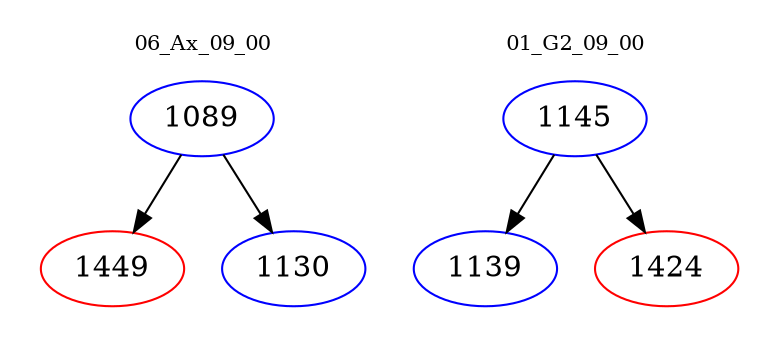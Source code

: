digraph{
subgraph cluster_0 {
color = white
label = "06_Ax_09_00";
fontsize=10;
T0_1089 [label="1089", color="blue"]
T0_1089 -> T0_1449 [color="black"]
T0_1449 [label="1449", color="red"]
T0_1089 -> T0_1130 [color="black"]
T0_1130 [label="1130", color="blue"]
}
subgraph cluster_1 {
color = white
label = "01_G2_09_00";
fontsize=10;
T1_1145 [label="1145", color="blue"]
T1_1145 -> T1_1139 [color="black"]
T1_1139 [label="1139", color="blue"]
T1_1145 -> T1_1424 [color="black"]
T1_1424 [label="1424", color="red"]
}
}
